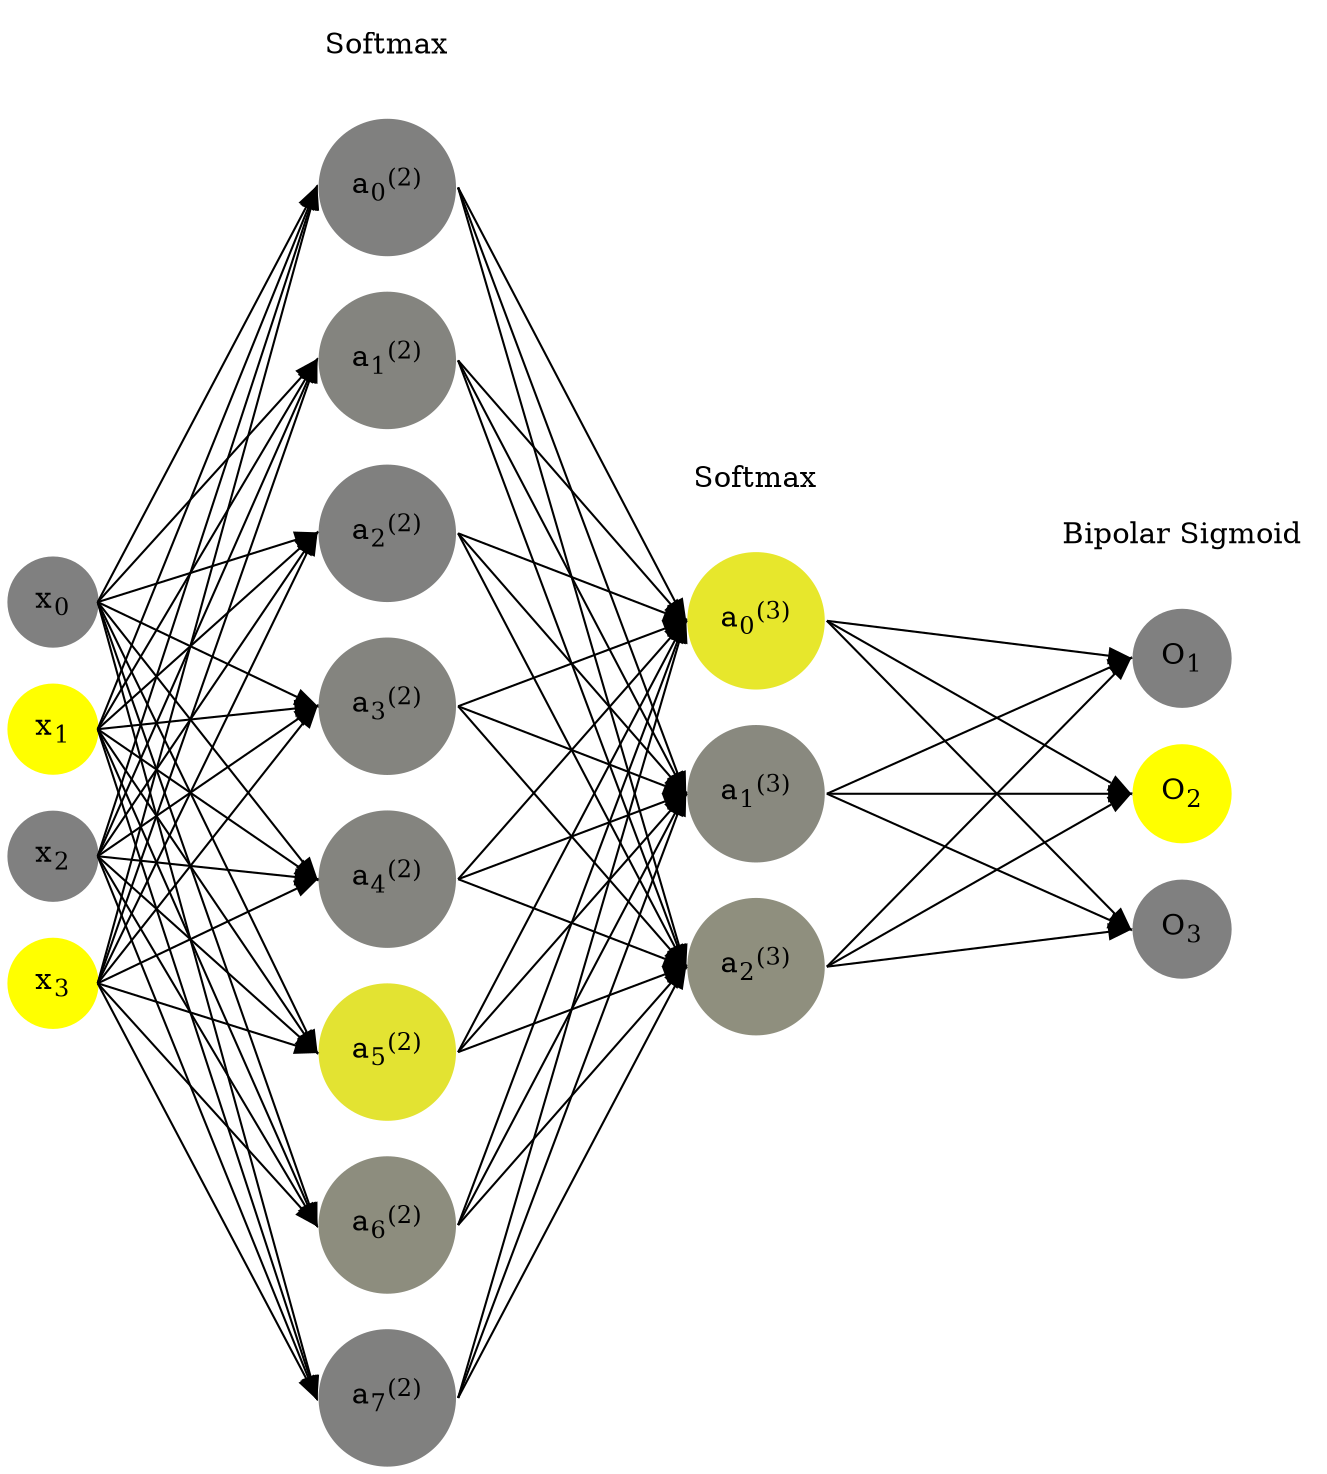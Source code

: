 digraph G {
	rankdir = LR;
	splines=false;
	edge[style=invis];
	ranksep= 1.4;
	{
	node [shape=circle, color="0.1667, 0.0, 0.5", style=filled, fillcolor="0.1667, 0.0, 0.5"];
	x0 [label=<x<sub>0</sub>>];
	}
	{
	node [shape=circle, color="0.1667, 1.0, 1.0", style=filled, fillcolor="0.1667, 1.0, 1.0"];
	x1 [label=<x<sub>1</sub>>];
	}
	{
	node [shape=circle, color="0.1667, 0.0, 0.5", style=filled, fillcolor="0.1667, 0.0, 0.5"];
	x2 [label=<x<sub>2</sub>>];
	}
	{
	node [shape=circle, color="0.1667, 1.0, 1.0", style=filled, fillcolor="0.1667, 1.0, 1.0"];
	x3 [label=<x<sub>3</sub>>];
	}
	{
	node [shape=circle, color="0.1667, 0.003086, 0.501543", style=filled, fillcolor="0.1667, 0.003086, 0.501543"];
	a02 [label=<a<sub>0</sub><sup>(2)</sup>>];
	}
	{
	node [shape=circle, color="0.1667, 0.034724, 0.517362", style=filled, fillcolor="0.1667, 0.034724, 0.517362"];
	a12 [label=<a<sub>1</sub><sup>(2)</sup>>];
	}
	{
	node [shape=circle, color="0.1667, 0.000656, 0.500328", style=filled, fillcolor="0.1667, 0.000656, 0.500328"];
	a22 [label=<a<sub>2</sub><sup>(2)</sup>>];
	}
	{
	node [shape=circle, color="0.1667, 0.037248, 0.518624", style=filled, fillcolor="0.1667, 0.037248, 0.518624"];
	a32 [label=<a<sub>3</sub><sup>(2)</sup>>];
	}
	{
	node [shape=circle, color="0.1667, 0.033282, 0.516641", style=filled, fillcolor="0.1667, 0.033282, 0.516641"];
	a42 [label=<a<sub>4</sub><sup>(2)</sup>>];
	}
	{
	node [shape=circle, color="0.1667, 0.779561, 0.889781", style=filled, fillcolor="0.1667, 0.779561, 0.889781"];
	a52 [label=<a<sub>5</sub><sup>(2)</sup>>];
	}
	{
	node [shape=circle, color="0.1667, 0.104485, 0.552243", style=filled, fillcolor="0.1667, 0.104485, 0.552243"];
	a62 [label=<a<sub>6</sub><sup>(2)</sup>>];
	}
	{
	node [shape=circle, color="0.1667, 0.006956, 0.503478", style=filled, fillcolor="0.1667, 0.006956, 0.503478"];
	a72 [label=<a<sub>7</sub><sup>(2)</sup>>];
	}
	{
	node [shape=circle, color="0.1667, 0.807788, 0.903894", style=filled, fillcolor="0.1667, 0.807788, 0.903894"];
	a03 [label=<a<sub>0</sub><sup>(3)</sup>>];
	}
	{
	node [shape=circle, color="0.1667, 0.074314, 0.537157", style=filled, fillcolor="0.1667, 0.074314, 0.537157"];
	a13 [label=<a<sub>1</sub><sup>(3)</sup>>];
	}
	{
	node [shape=circle, color="0.1667, 0.117898, 0.558949", style=filled, fillcolor="0.1667, 0.117898, 0.558949"];
	a23 [label=<a<sub>2</sub><sup>(3)</sup>>];
	}
	{
	node [shape=circle, color="0.1667, 0.0, 0.5", style=filled, fillcolor="0.1667, 0.0, 0.5"];
	O1 [label=<O<sub>1</sub>>];
	}
	{
	node [shape=circle, color="0.1667, 1.0, 1.0", style=filled, fillcolor="0.1667, 1.0, 1.0"];
	O2 [label=<O<sub>2</sub>>];
	}
	{
	node [shape=circle, color="0.1667, 0.0, 0.5", style=filled, fillcolor="0.1667, 0.0, 0.5"];
	O3 [label=<O<sub>3</sub>>];
	}
	{
	rank=same;
	x0->x1->x2->x3;
	}
	{
	rank=same;
	a02->a12->a22->a32->a42->a52->a62->a72;
	}
	{
	rank=same;
	a03->a13->a23;
	}
	{
	rank=same;
	O1->O2->O3;
	}
	l1 [shape=plaintext,label="Softmax"];
	l1->a02;
	{rank=same; l1;a02};
	l2 [shape=plaintext,label="Softmax"];
	l2->a03;
	{rank=same; l2;a03};
	l3 [shape=plaintext,label="Bipolar Sigmoid"];
	l3->O1;
	{rank=same; l3;O1};
edge[style=solid, tailport=e, headport=w];
	{x0;x1;x2;x3} -> {a02;a12;a22;a32;a42;a52;a62;a72};
	{a02;a12;a22;a32;a42;a52;a62;a72} -> {a03;a13;a23};
	{a03;a13;a23} -> {O1,O2,O3};
}